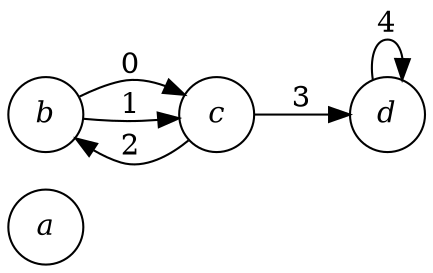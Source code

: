 digraph Readme {
  rankdir=LR
  node [shape=circle fontname="Times-Italic"]
  a b c d
  b -> c [label="0"]
  b -> c [label="1"]
  c -> b [label="2"]
  c -> d [label="3"]
  d -> d [label="4"]
}
